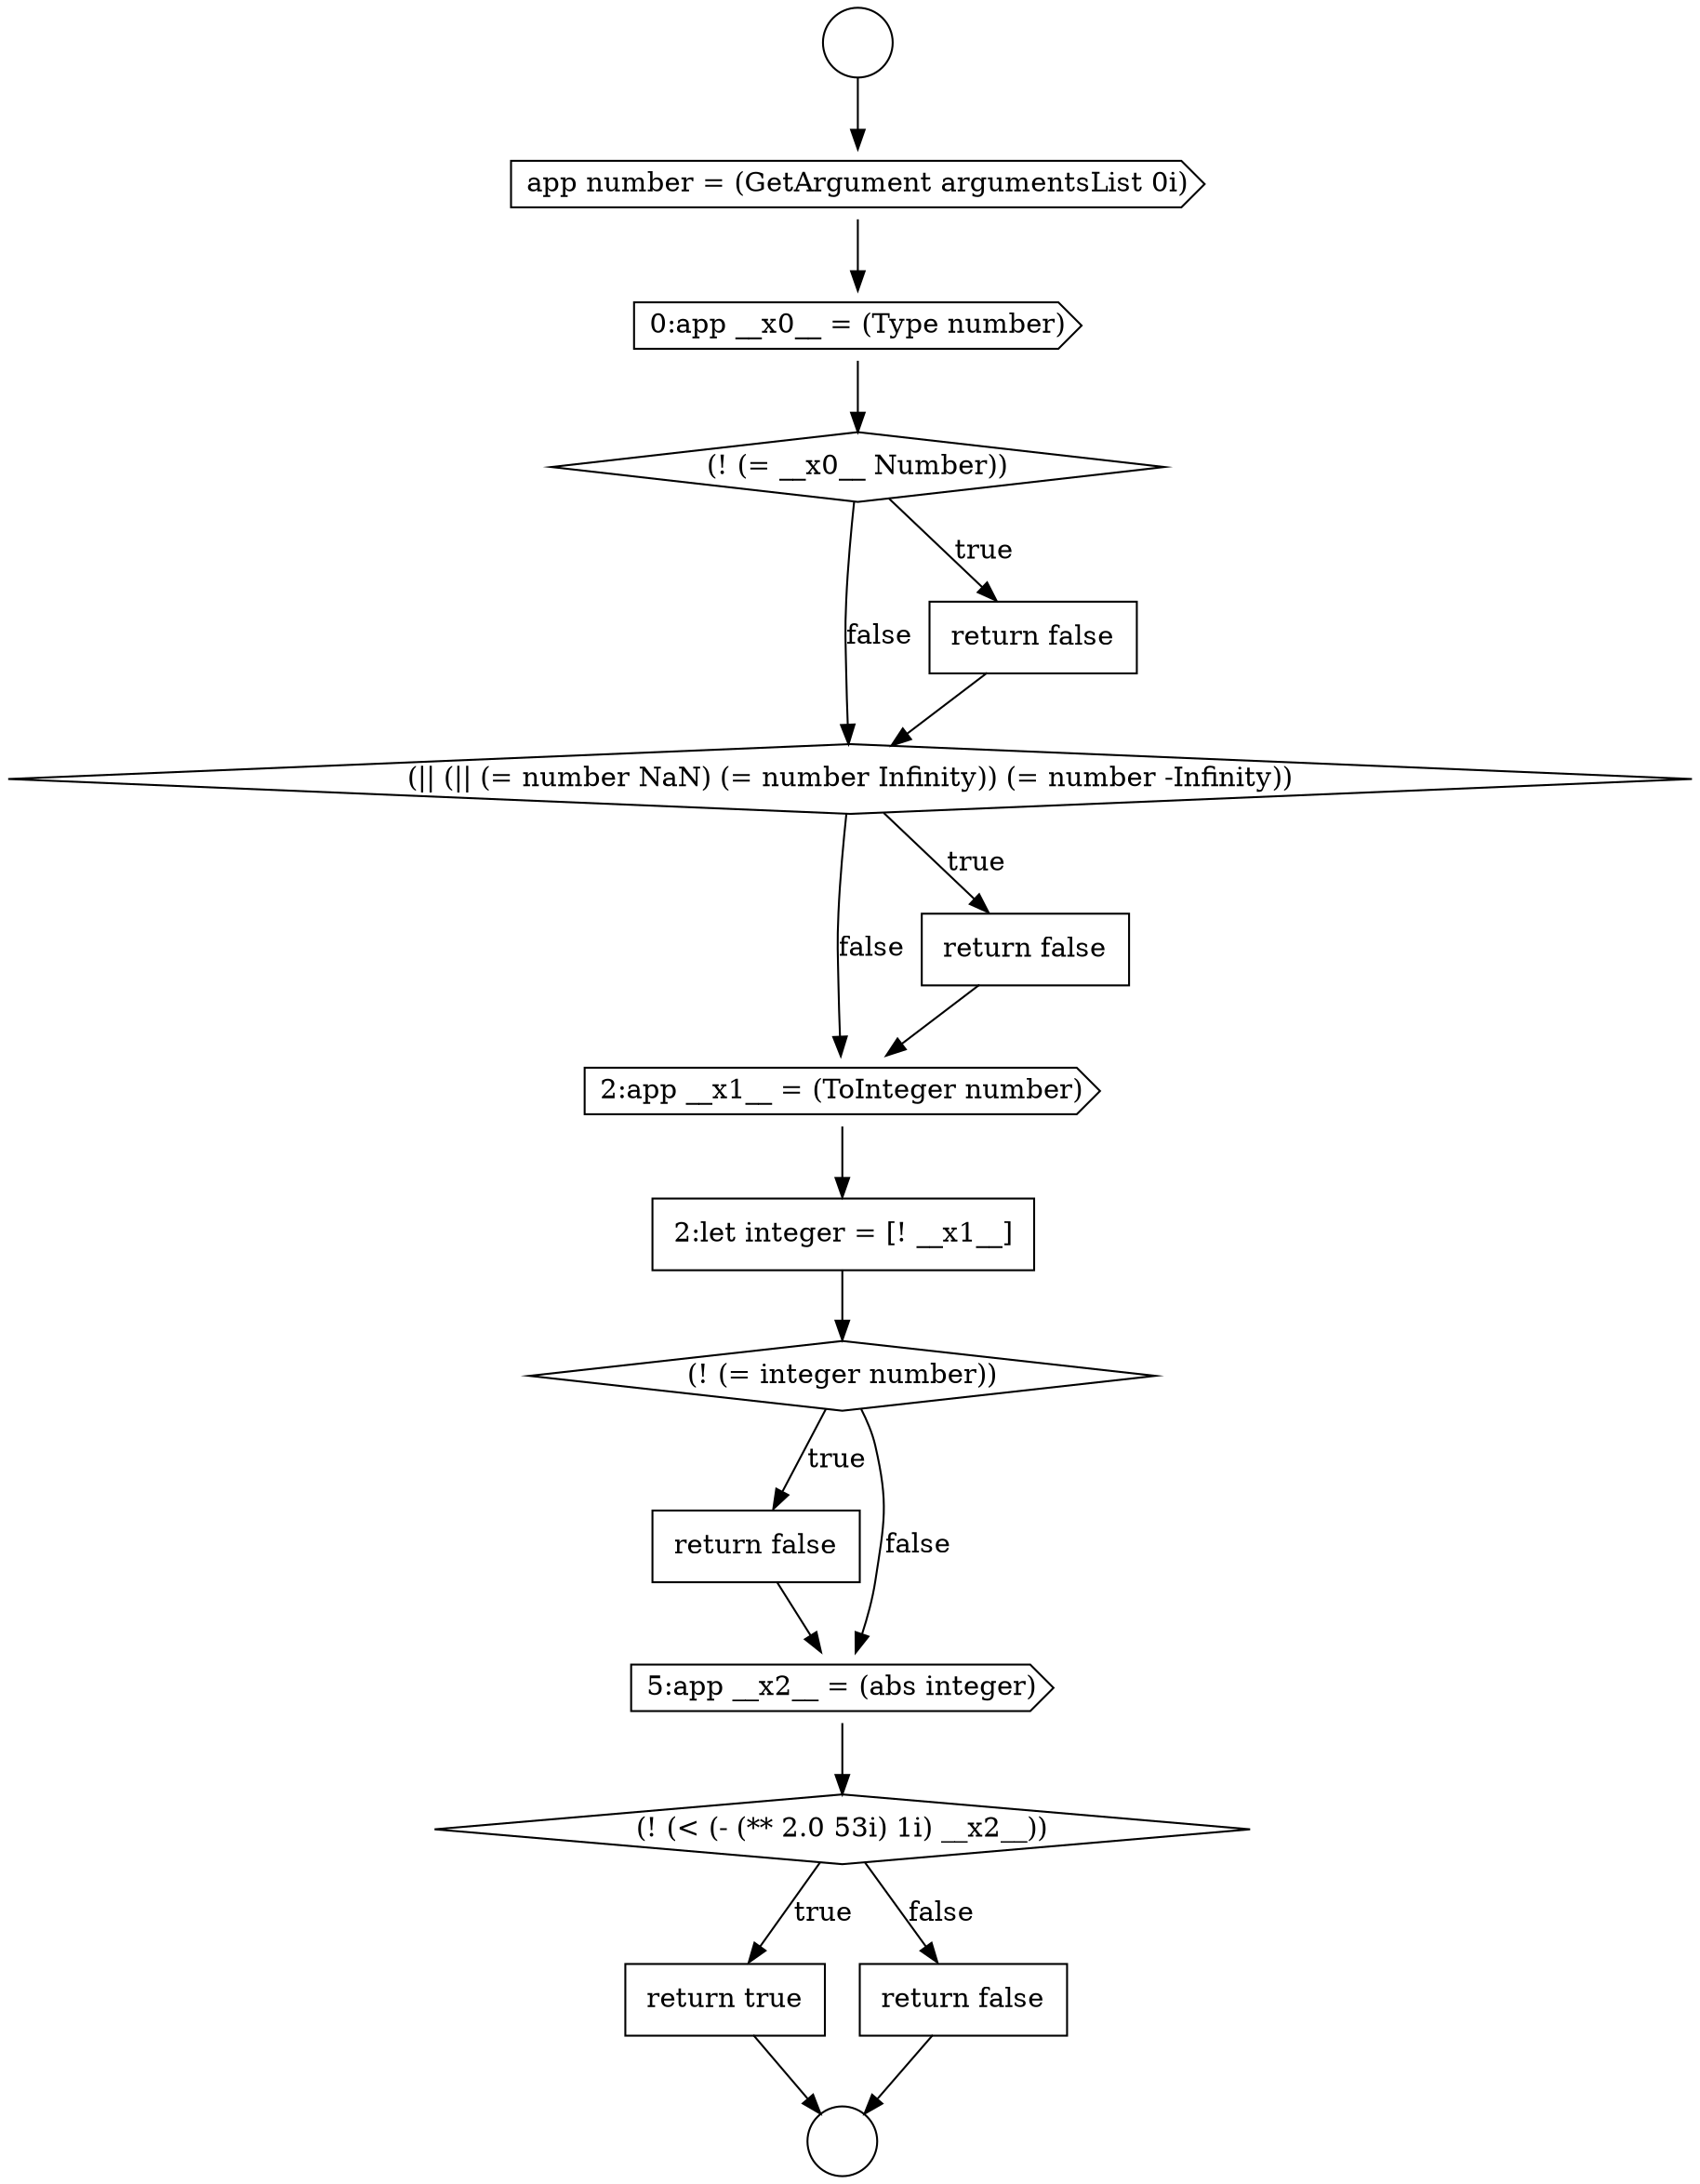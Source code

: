digraph {
  node12244 [shape=circle label=" " color="black" fillcolor="white" style=filled]
  node12257 [shape=none, margin=0, label=<<font color="black">
    <table border="0" cellborder="1" cellspacing="0" cellpadding="10">
      <tr><td align="left">return true</td></tr>
    </table>
  </font>> color="black" fillcolor="white" style=filled]
  node12254 [shape=none, margin=0, label=<<font color="black">
    <table border="0" cellborder="1" cellspacing="0" cellpadding="10">
      <tr><td align="left">return false</td></tr>
    </table>
  </font>> color="black" fillcolor="white" style=filled]
  node12249 [shape=diamond, label=<<font color="black">(|| (|| (= number NaN) (= number Infinity)) (= number -Infinity))</font>> color="black" fillcolor="white" style=filled]
  node12247 [shape=diamond, label=<<font color="black">(! (= __x0__ Number))</font>> color="black" fillcolor="white" style=filled]
  node12243 [shape=circle label=" " color="black" fillcolor="white" style=filled]
  node12251 [shape=cds, label=<<font color="black">2:app __x1__ = (ToInteger number)</font>> color="black" fillcolor="white" style=filled]
  node12256 [shape=diamond, label=<<font color="black">(! (&lt; (- (** 2.0 53i) 1i) __x2__))</font>> color="black" fillcolor="white" style=filled]
  node12250 [shape=none, margin=0, label=<<font color="black">
    <table border="0" cellborder="1" cellspacing="0" cellpadding="10">
      <tr><td align="left">return false</td></tr>
    </table>
  </font>> color="black" fillcolor="white" style=filled]
  node12255 [shape=cds, label=<<font color="black">5:app __x2__ = (abs integer)</font>> color="black" fillcolor="white" style=filled]
  node12246 [shape=cds, label=<<font color="black">0:app __x0__ = (Type number)</font>> color="black" fillcolor="white" style=filled]
  node12248 [shape=none, margin=0, label=<<font color="black">
    <table border="0" cellborder="1" cellspacing="0" cellpadding="10">
      <tr><td align="left">return false</td></tr>
    </table>
  </font>> color="black" fillcolor="white" style=filled]
  node12258 [shape=none, margin=0, label=<<font color="black">
    <table border="0" cellborder="1" cellspacing="0" cellpadding="10">
      <tr><td align="left">return false</td></tr>
    </table>
  </font>> color="black" fillcolor="white" style=filled]
  node12245 [shape=cds, label=<<font color="black">app number = (GetArgument argumentsList 0i)</font>> color="black" fillcolor="white" style=filled]
  node12252 [shape=none, margin=0, label=<<font color="black">
    <table border="0" cellborder="1" cellspacing="0" cellpadding="10">
      <tr><td align="left">2:let integer = [! __x1__]</td></tr>
    </table>
  </font>> color="black" fillcolor="white" style=filled]
  node12253 [shape=diamond, label=<<font color="black">(! (= integer number))</font>> color="black" fillcolor="white" style=filled]
  node12254 -> node12255 [ color="black"]
  node12253 -> node12254 [label=<<font color="black">true</font>> color="black"]
  node12253 -> node12255 [label=<<font color="black">false</font>> color="black"]
  node12252 -> node12253 [ color="black"]
  node12257 -> node12244 [ color="black"]
  node12258 -> node12244 [ color="black"]
  node12250 -> node12251 [ color="black"]
  node12248 -> node12249 [ color="black"]
  node12247 -> node12248 [label=<<font color="black">true</font>> color="black"]
  node12247 -> node12249 [label=<<font color="black">false</font>> color="black"]
  node12245 -> node12246 [ color="black"]
  node12251 -> node12252 [ color="black"]
  node12249 -> node12250 [label=<<font color="black">true</font>> color="black"]
  node12249 -> node12251 [label=<<font color="black">false</font>> color="black"]
  node12246 -> node12247 [ color="black"]
  node12256 -> node12257 [label=<<font color="black">true</font>> color="black"]
  node12256 -> node12258 [label=<<font color="black">false</font>> color="black"]
  node12243 -> node12245 [ color="black"]
  node12255 -> node12256 [ color="black"]
}
